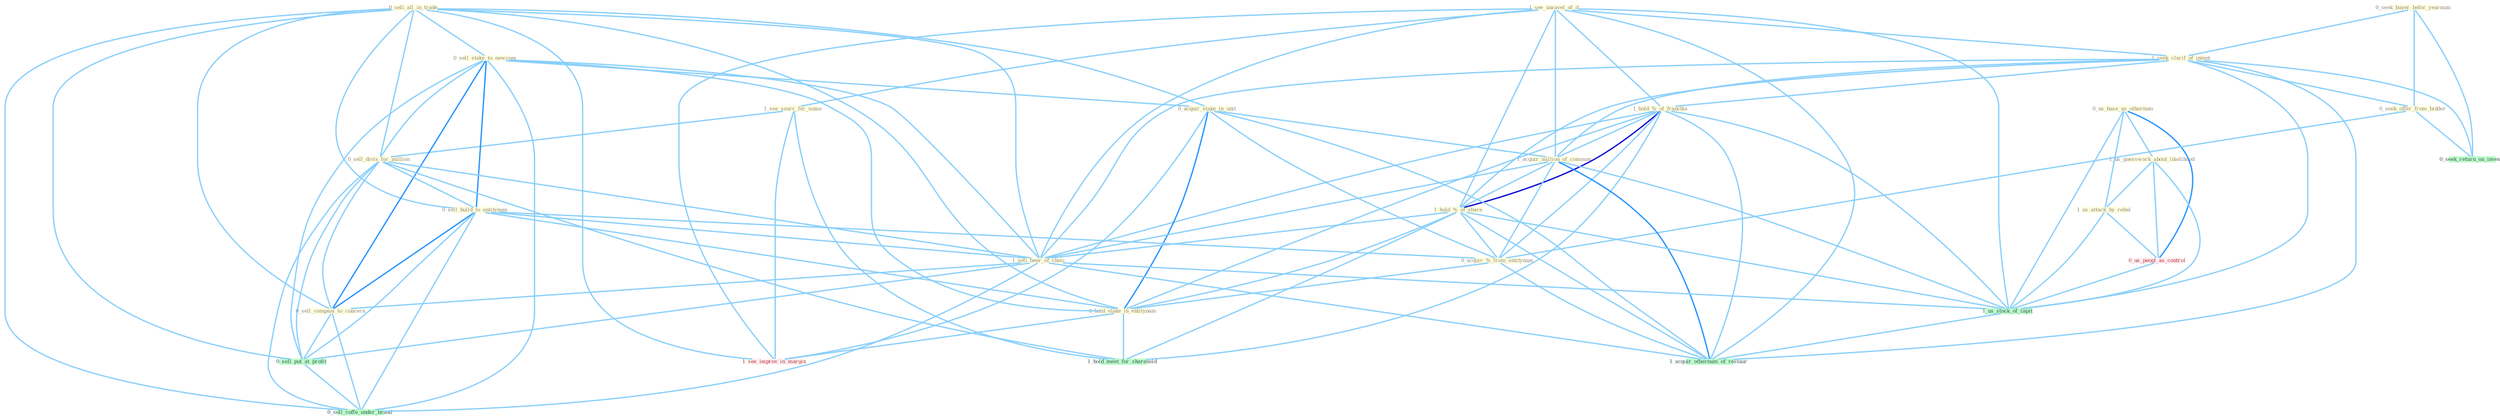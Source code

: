 Graph G{ 
    node
    [shape=polygon,style=filled,width=.5,height=.06,color="#BDFCC9",fixedsize=true,fontsize=4,
    fontcolor="#2f4f4f"];
    {node
    [color="#ffffe0", fontcolor="#8b7d6b"] "0_sell_all_in_trade " "1_see_unravel_of_it " "1_see_sourc_for_some " "0_seek_buyer_befor_yearnum " "1_seek_clarif_of_intent " "0_us_base_as_othernum " "0_seek_offer_from_bidder " "1_hold_%_of_franchis " "0_sell_stake_to_newcom " "0_sell_divis_for_million " "0_acquir_stake_in_unit " "0_sell_build_to_entitynam " "1_acquir_million_of_common " "1_hold_%_of_share " "0_acquir_%_from_entitynam " "1_sell_beer_of_choic " "1_us_guesswork_about_likelihood " "1_us_attack_by_rebel " "0_sell_compani_to_concern " "0_hold_stake_in_entitynam "}
{node [color="#fff0f5", fontcolor="#b22222"] "0_us_peopl_as_control " "1_see_improv_in_margin "}
edge [color="#B0E2FF"];

	"0_sell_all_in_trade " -- "0_sell_stake_to_newcom " [w="1", color="#87cefa" ];
	"0_sell_all_in_trade " -- "0_sell_divis_for_million " [w="1", color="#87cefa" ];
	"0_sell_all_in_trade " -- "0_acquir_stake_in_unit " [w="1", color="#87cefa" ];
	"0_sell_all_in_trade " -- "0_sell_build_to_entitynam " [w="1", color="#87cefa" ];
	"0_sell_all_in_trade " -- "1_sell_beer_of_choic " [w="1", color="#87cefa" ];
	"0_sell_all_in_trade " -- "0_sell_compani_to_concern " [w="1", color="#87cefa" ];
	"0_sell_all_in_trade " -- "0_hold_stake_in_entitynam " [w="1", color="#87cefa" ];
	"0_sell_all_in_trade " -- "0_sell_put_at_profit " [w="1", color="#87cefa" ];
	"0_sell_all_in_trade " -- "1_see_improv_in_margin " [w="1", color="#87cefa" ];
	"0_sell_all_in_trade " -- "0_sell_coffe_under_brand " [w="1", color="#87cefa" ];
	"1_see_unravel_of_it " -- "1_see_sourc_for_some " [w="1", color="#87cefa" ];
	"1_see_unravel_of_it " -- "1_seek_clarif_of_intent " [w="1", color="#87cefa" ];
	"1_see_unravel_of_it " -- "1_hold_%_of_franchis " [w="1", color="#87cefa" ];
	"1_see_unravel_of_it " -- "1_acquir_million_of_common " [w="1", color="#87cefa" ];
	"1_see_unravel_of_it " -- "1_hold_%_of_share " [w="1", color="#87cefa" ];
	"1_see_unravel_of_it " -- "1_sell_beer_of_choic " [w="1", color="#87cefa" ];
	"1_see_unravel_of_it " -- "1_us_stock_of_capit " [w="1", color="#87cefa" ];
	"1_see_unravel_of_it " -- "1_see_improv_in_margin " [w="1", color="#87cefa" ];
	"1_see_unravel_of_it " -- "1_acquir_othernum_of_restaur " [w="1", color="#87cefa" ];
	"1_see_sourc_for_some " -- "0_sell_divis_for_million " [w="1", color="#87cefa" ];
	"1_see_sourc_for_some " -- "1_see_improv_in_margin " [w="1", color="#87cefa" ];
	"1_see_sourc_for_some " -- "1_hold_meet_for_sharehold " [w="1", color="#87cefa" ];
	"0_seek_buyer_befor_yearnum " -- "1_seek_clarif_of_intent " [w="1", color="#87cefa" ];
	"0_seek_buyer_befor_yearnum " -- "0_seek_offer_from_bidder " [w="1", color="#87cefa" ];
	"0_seek_buyer_befor_yearnum " -- "0_seek_return_on_invest " [w="1", color="#87cefa" ];
	"1_seek_clarif_of_intent " -- "0_seek_offer_from_bidder " [w="1", color="#87cefa" ];
	"1_seek_clarif_of_intent " -- "1_hold_%_of_franchis " [w="1", color="#87cefa" ];
	"1_seek_clarif_of_intent " -- "1_acquir_million_of_common " [w="1", color="#87cefa" ];
	"1_seek_clarif_of_intent " -- "1_hold_%_of_share " [w="1", color="#87cefa" ];
	"1_seek_clarif_of_intent " -- "1_sell_beer_of_choic " [w="1", color="#87cefa" ];
	"1_seek_clarif_of_intent " -- "0_seek_return_on_invest " [w="1", color="#87cefa" ];
	"1_seek_clarif_of_intent " -- "1_us_stock_of_capit " [w="1", color="#87cefa" ];
	"1_seek_clarif_of_intent " -- "1_acquir_othernum_of_restaur " [w="1", color="#87cefa" ];
	"0_us_base_as_othernum " -- "1_us_guesswork_about_likelihood " [w="1", color="#87cefa" ];
	"0_us_base_as_othernum " -- "1_us_attack_by_rebel " [w="1", color="#87cefa" ];
	"0_us_base_as_othernum " -- "0_us_peopl_as_control " [w="2", color="#1e90ff" , len=0.8];
	"0_us_base_as_othernum " -- "1_us_stock_of_capit " [w="1", color="#87cefa" ];
	"0_seek_offer_from_bidder " -- "0_acquir_%_from_entitynam " [w="1", color="#87cefa" ];
	"0_seek_offer_from_bidder " -- "0_seek_return_on_invest " [w="1", color="#87cefa" ];
	"1_hold_%_of_franchis " -- "1_acquir_million_of_common " [w="1", color="#87cefa" ];
	"1_hold_%_of_franchis " -- "1_hold_%_of_share " [w="3", color="#0000cd" , len=0.6];
	"1_hold_%_of_franchis " -- "0_acquir_%_from_entitynam " [w="1", color="#87cefa" ];
	"1_hold_%_of_franchis " -- "1_sell_beer_of_choic " [w="1", color="#87cefa" ];
	"1_hold_%_of_franchis " -- "0_hold_stake_in_entitynam " [w="1", color="#87cefa" ];
	"1_hold_%_of_franchis " -- "1_us_stock_of_capit " [w="1", color="#87cefa" ];
	"1_hold_%_of_franchis " -- "1_hold_meet_for_sharehold " [w="1", color="#87cefa" ];
	"1_hold_%_of_franchis " -- "1_acquir_othernum_of_restaur " [w="1", color="#87cefa" ];
	"0_sell_stake_to_newcom " -- "0_sell_divis_for_million " [w="1", color="#87cefa" ];
	"0_sell_stake_to_newcom " -- "0_acquir_stake_in_unit " [w="1", color="#87cefa" ];
	"0_sell_stake_to_newcom " -- "0_sell_build_to_entitynam " [w="2", color="#1e90ff" , len=0.8];
	"0_sell_stake_to_newcom " -- "1_sell_beer_of_choic " [w="1", color="#87cefa" ];
	"0_sell_stake_to_newcom " -- "0_sell_compani_to_concern " [w="2", color="#1e90ff" , len=0.8];
	"0_sell_stake_to_newcom " -- "0_hold_stake_in_entitynam " [w="1", color="#87cefa" ];
	"0_sell_stake_to_newcom " -- "0_sell_put_at_profit " [w="1", color="#87cefa" ];
	"0_sell_stake_to_newcom " -- "0_sell_coffe_under_brand " [w="1", color="#87cefa" ];
	"0_sell_divis_for_million " -- "0_sell_build_to_entitynam " [w="1", color="#87cefa" ];
	"0_sell_divis_for_million " -- "1_sell_beer_of_choic " [w="1", color="#87cefa" ];
	"0_sell_divis_for_million " -- "0_sell_compani_to_concern " [w="1", color="#87cefa" ];
	"0_sell_divis_for_million " -- "0_sell_put_at_profit " [w="1", color="#87cefa" ];
	"0_sell_divis_for_million " -- "0_sell_coffe_under_brand " [w="1", color="#87cefa" ];
	"0_sell_divis_for_million " -- "1_hold_meet_for_sharehold " [w="1", color="#87cefa" ];
	"0_acquir_stake_in_unit " -- "1_acquir_million_of_common " [w="1", color="#87cefa" ];
	"0_acquir_stake_in_unit " -- "0_acquir_%_from_entitynam " [w="1", color="#87cefa" ];
	"0_acquir_stake_in_unit " -- "0_hold_stake_in_entitynam " [w="2", color="#1e90ff" , len=0.8];
	"0_acquir_stake_in_unit " -- "1_see_improv_in_margin " [w="1", color="#87cefa" ];
	"0_acquir_stake_in_unit " -- "1_acquir_othernum_of_restaur " [w="1", color="#87cefa" ];
	"0_sell_build_to_entitynam " -- "0_acquir_%_from_entitynam " [w="1", color="#87cefa" ];
	"0_sell_build_to_entitynam " -- "1_sell_beer_of_choic " [w="1", color="#87cefa" ];
	"0_sell_build_to_entitynam " -- "0_sell_compani_to_concern " [w="2", color="#1e90ff" , len=0.8];
	"0_sell_build_to_entitynam " -- "0_hold_stake_in_entitynam " [w="1", color="#87cefa" ];
	"0_sell_build_to_entitynam " -- "0_sell_put_at_profit " [w="1", color="#87cefa" ];
	"0_sell_build_to_entitynam " -- "0_sell_coffe_under_brand " [w="1", color="#87cefa" ];
	"1_acquir_million_of_common " -- "1_hold_%_of_share " [w="1", color="#87cefa" ];
	"1_acquir_million_of_common " -- "0_acquir_%_from_entitynam " [w="1", color="#87cefa" ];
	"1_acquir_million_of_common " -- "1_sell_beer_of_choic " [w="1", color="#87cefa" ];
	"1_acquir_million_of_common " -- "1_us_stock_of_capit " [w="1", color="#87cefa" ];
	"1_acquir_million_of_common " -- "1_acquir_othernum_of_restaur " [w="2", color="#1e90ff" , len=0.8];
	"1_hold_%_of_share " -- "0_acquir_%_from_entitynam " [w="1", color="#87cefa" ];
	"1_hold_%_of_share " -- "1_sell_beer_of_choic " [w="1", color="#87cefa" ];
	"1_hold_%_of_share " -- "0_hold_stake_in_entitynam " [w="1", color="#87cefa" ];
	"1_hold_%_of_share " -- "1_us_stock_of_capit " [w="1", color="#87cefa" ];
	"1_hold_%_of_share " -- "1_hold_meet_for_sharehold " [w="1", color="#87cefa" ];
	"1_hold_%_of_share " -- "1_acquir_othernum_of_restaur " [w="1", color="#87cefa" ];
	"0_acquir_%_from_entitynam " -- "0_hold_stake_in_entitynam " [w="1", color="#87cefa" ];
	"0_acquir_%_from_entitynam " -- "1_acquir_othernum_of_restaur " [w="1", color="#87cefa" ];
	"1_sell_beer_of_choic " -- "0_sell_compani_to_concern " [w="1", color="#87cefa" ];
	"1_sell_beer_of_choic " -- "0_sell_put_at_profit " [w="1", color="#87cefa" ];
	"1_sell_beer_of_choic " -- "1_us_stock_of_capit " [w="1", color="#87cefa" ];
	"1_sell_beer_of_choic " -- "0_sell_coffe_under_brand " [w="1", color="#87cefa" ];
	"1_sell_beer_of_choic " -- "1_acquir_othernum_of_restaur " [w="1", color="#87cefa" ];
	"1_us_guesswork_about_likelihood " -- "1_us_attack_by_rebel " [w="1", color="#87cefa" ];
	"1_us_guesswork_about_likelihood " -- "0_us_peopl_as_control " [w="1", color="#87cefa" ];
	"1_us_guesswork_about_likelihood " -- "1_us_stock_of_capit " [w="1", color="#87cefa" ];
	"1_us_attack_by_rebel " -- "0_us_peopl_as_control " [w="1", color="#87cefa" ];
	"1_us_attack_by_rebel " -- "1_us_stock_of_capit " [w="1", color="#87cefa" ];
	"0_sell_compani_to_concern " -- "0_sell_put_at_profit " [w="1", color="#87cefa" ];
	"0_sell_compani_to_concern " -- "0_sell_coffe_under_brand " [w="1", color="#87cefa" ];
	"0_hold_stake_in_entitynam " -- "1_see_improv_in_margin " [w="1", color="#87cefa" ];
	"0_hold_stake_in_entitynam " -- "1_hold_meet_for_sharehold " [w="1", color="#87cefa" ];
	"0_us_peopl_as_control " -- "1_us_stock_of_capit " [w="1", color="#87cefa" ];
	"0_sell_put_at_profit " -- "0_sell_coffe_under_brand " [w="1", color="#87cefa" ];
	"1_us_stock_of_capit " -- "1_acquir_othernum_of_restaur " [w="1", color="#87cefa" ];
}